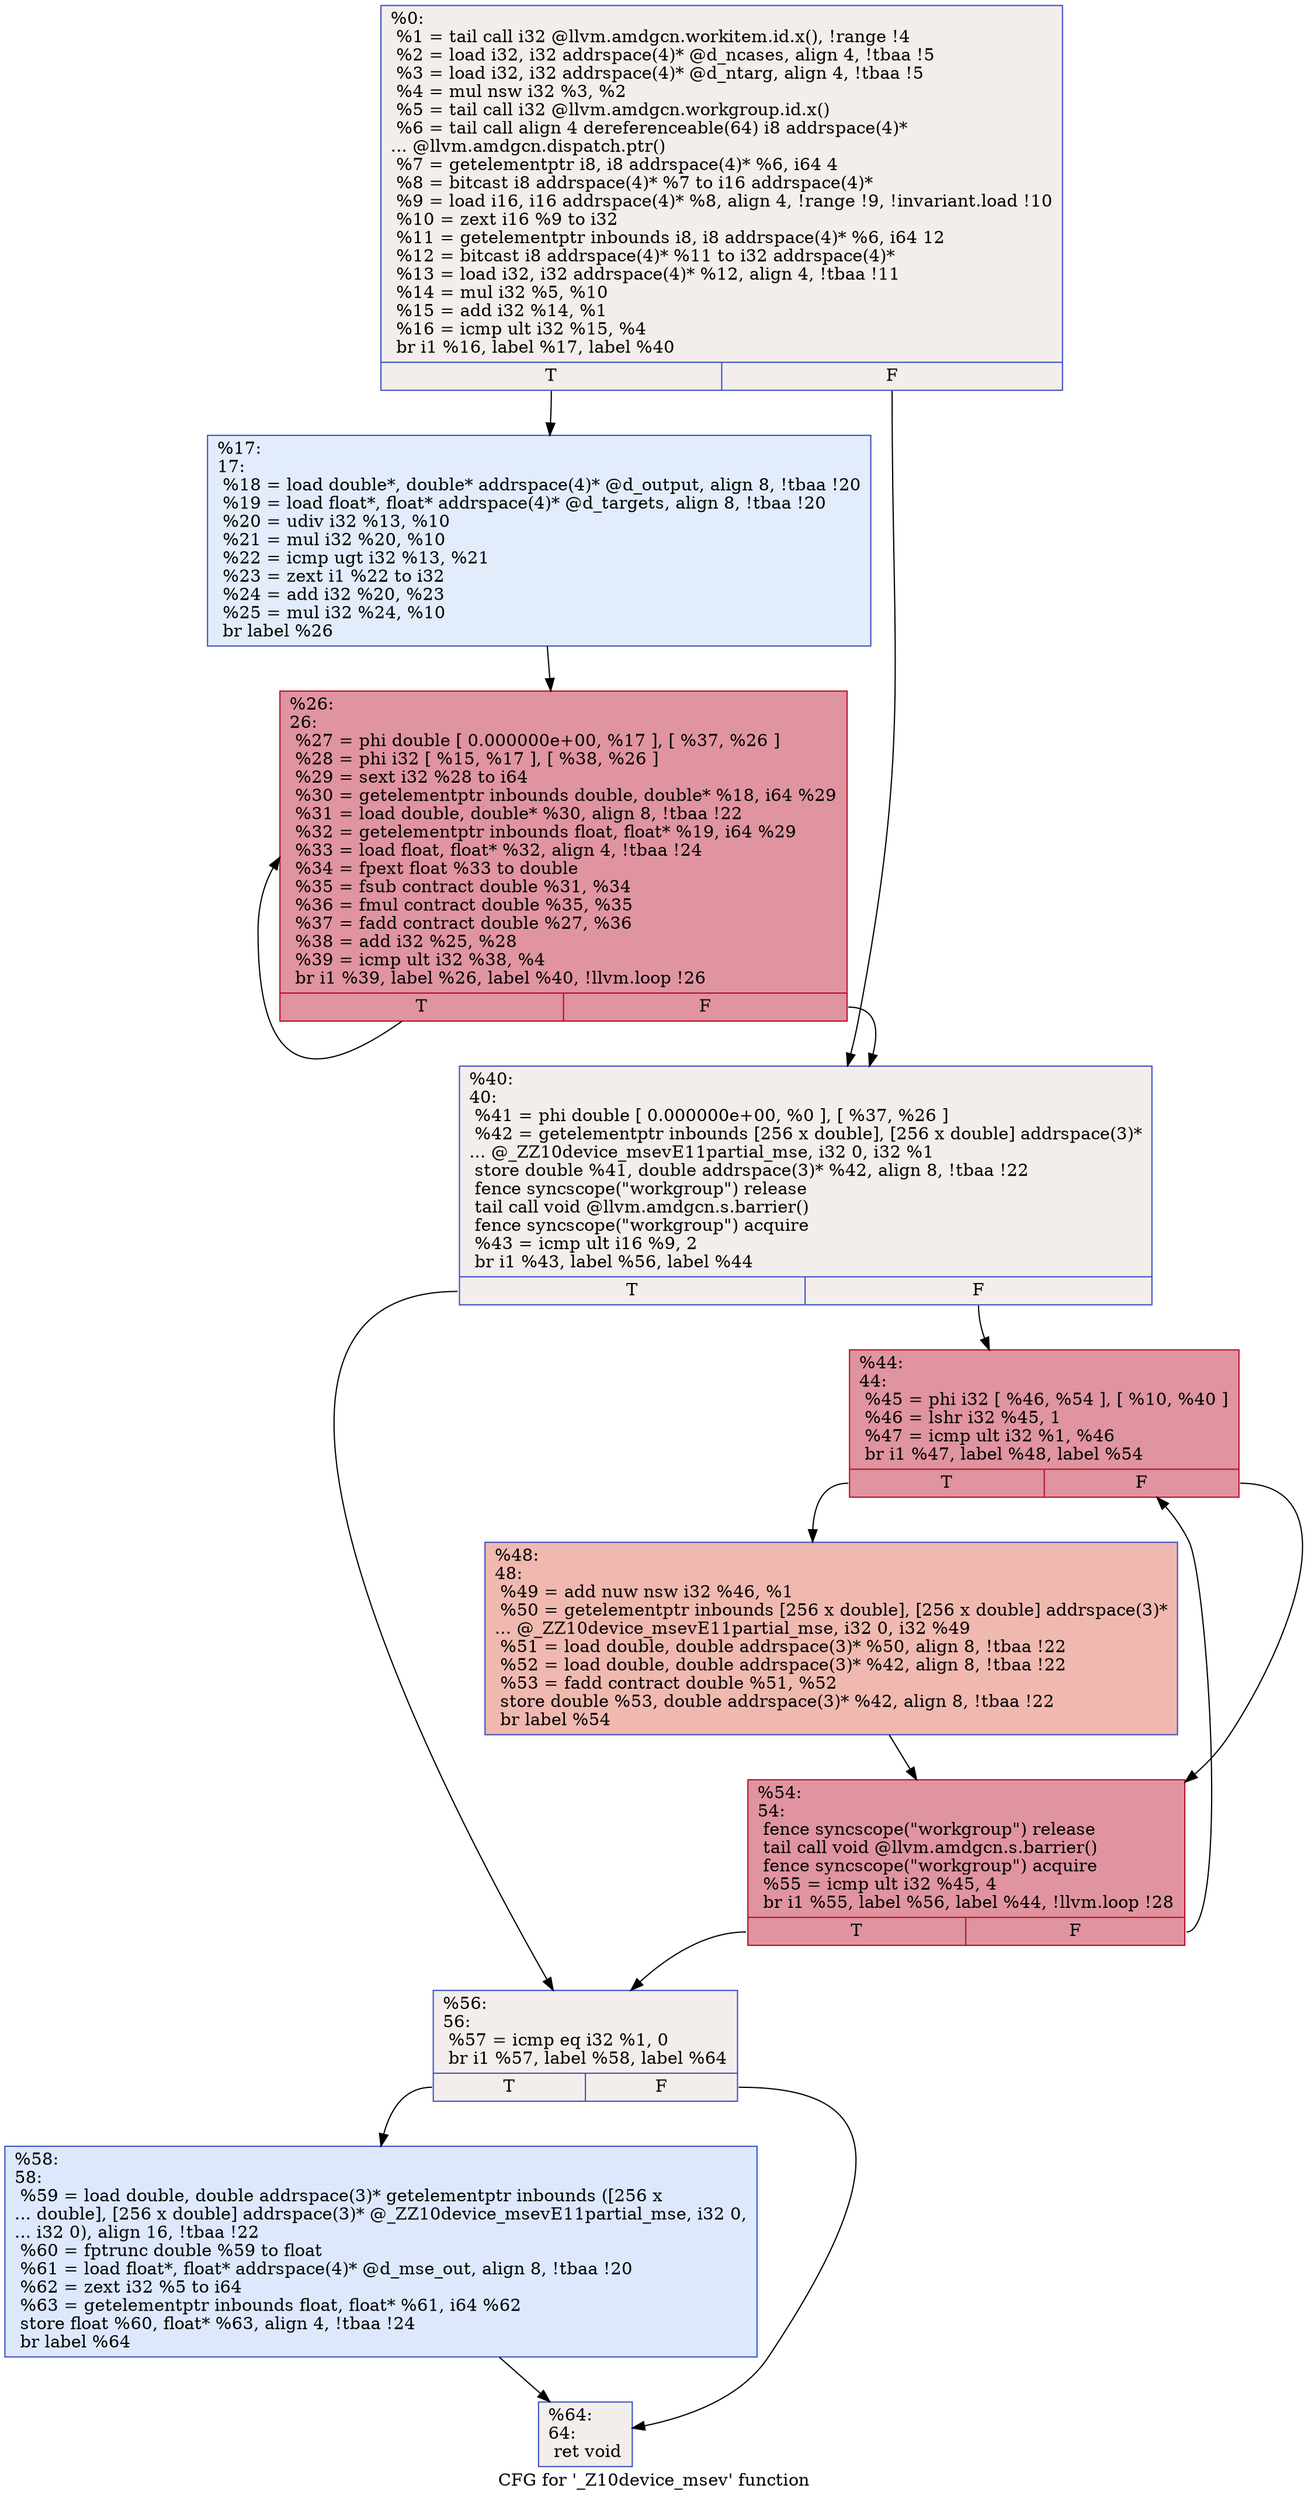 digraph "CFG for '_Z10device_msev' function" {
	label="CFG for '_Z10device_msev' function";

	Node0x5986c90 [shape=record,color="#3d50c3ff", style=filled, fillcolor="#e3d9d370",label="{%0:\l  %1 = tail call i32 @llvm.amdgcn.workitem.id.x(), !range !4\l  %2 = load i32, i32 addrspace(4)* @d_ncases, align 4, !tbaa !5\l  %3 = load i32, i32 addrspace(4)* @d_ntarg, align 4, !tbaa !5\l  %4 = mul nsw i32 %3, %2\l  %5 = tail call i32 @llvm.amdgcn.workgroup.id.x()\l  %6 = tail call align 4 dereferenceable(64) i8 addrspace(4)*\l... @llvm.amdgcn.dispatch.ptr()\l  %7 = getelementptr i8, i8 addrspace(4)* %6, i64 4\l  %8 = bitcast i8 addrspace(4)* %7 to i16 addrspace(4)*\l  %9 = load i16, i16 addrspace(4)* %8, align 4, !range !9, !invariant.load !10\l  %10 = zext i16 %9 to i32\l  %11 = getelementptr inbounds i8, i8 addrspace(4)* %6, i64 12\l  %12 = bitcast i8 addrspace(4)* %11 to i32 addrspace(4)*\l  %13 = load i32, i32 addrspace(4)* %12, align 4, !tbaa !11\l  %14 = mul i32 %5, %10\l  %15 = add i32 %14, %1\l  %16 = icmp ult i32 %15, %4\l  br i1 %16, label %17, label %40\l|{<s0>T|<s1>F}}"];
	Node0x5986c90:s0 -> Node0x59882f0;
	Node0x5986c90:s1 -> Node0x59888a0;
	Node0x59882f0 [shape=record,color="#3d50c3ff", style=filled, fillcolor="#bfd3f670",label="{%17:\l17:                                               \l  %18 = load double*, double* addrspace(4)* @d_output, align 8, !tbaa !20\l  %19 = load float*, float* addrspace(4)* @d_targets, align 8, !tbaa !20\l  %20 = udiv i32 %13, %10\l  %21 = mul i32 %20, %10\l  %22 = icmp ugt i32 %13, %21\l  %23 = zext i1 %22 to i32\l  %24 = add i32 %20, %23\l  %25 = mul i32 %24, %10\l  br label %26\l}"];
	Node0x59882f0 -> Node0x5989ec0;
	Node0x5989ec0 [shape=record,color="#b70d28ff", style=filled, fillcolor="#b70d2870",label="{%26:\l26:                                               \l  %27 = phi double [ 0.000000e+00, %17 ], [ %37, %26 ]\l  %28 = phi i32 [ %15, %17 ], [ %38, %26 ]\l  %29 = sext i32 %28 to i64\l  %30 = getelementptr inbounds double, double* %18, i64 %29\l  %31 = load double, double* %30, align 8, !tbaa !22\l  %32 = getelementptr inbounds float, float* %19, i64 %29\l  %33 = load float, float* %32, align 4, !tbaa !24\l  %34 = fpext float %33 to double\l  %35 = fsub contract double %31, %34\l  %36 = fmul contract double %35, %35\l  %37 = fadd contract double %27, %36\l  %38 = add i32 %25, %28\l  %39 = icmp ult i32 %38, %4\l  br i1 %39, label %26, label %40, !llvm.loop !26\l|{<s0>T|<s1>F}}"];
	Node0x5989ec0:s0 -> Node0x5989ec0;
	Node0x5989ec0:s1 -> Node0x59888a0;
	Node0x59888a0 [shape=record,color="#3d50c3ff", style=filled, fillcolor="#e3d9d370",label="{%40:\l40:                                               \l  %41 = phi double [ 0.000000e+00, %0 ], [ %37, %26 ]\l  %42 = getelementptr inbounds [256 x double], [256 x double] addrspace(3)*\l... @_ZZ10device_msevE11partial_mse, i32 0, i32 %1\l  store double %41, double addrspace(3)* %42, align 8, !tbaa !22\l  fence syncscope(\"workgroup\") release\l  tail call void @llvm.amdgcn.s.barrier()\l  fence syncscope(\"workgroup\") acquire\l  %43 = icmp ult i16 %9, 2\l  br i1 %43, label %56, label %44\l|{<s0>T|<s1>F}}"];
	Node0x59888a0:s0 -> Node0x598c1d0;
	Node0x59888a0:s1 -> Node0x598c260;
	Node0x598c260 [shape=record,color="#b70d28ff", style=filled, fillcolor="#b70d2870",label="{%44:\l44:                                               \l  %45 = phi i32 [ %46, %54 ], [ %10, %40 ]\l  %46 = lshr i32 %45, 1\l  %47 = icmp ult i32 %1, %46\l  br i1 %47, label %48, label %54\l|{<s0>T|<s1>F}}"];
	Node0x598c260:s0 -> Node0x598c660;
	Node0x598c260:s1 -> Node0x598c3d0;
	Node0x598c660 [shape=record,color="#3d50c3ff", style=filled, fillcolor="#de614d70",label="{%48:\l48:                                               \l  %49 = add nuw nsw i32 %46, %1\l  %50 = getelementptr inbounds [256 x double], [256 x double] addrspace(3)*\l... @_ZZ10device_msevE11partial_mse, i32 0, i32 %49\l  %51 = load double, double addrspace(3)* %50, align 8, !tbaa !22\l  %52 = load double, double addrspace(3)* %42, align 8, !tbaa !22\l  %53 = fadd contract double %51, %52\l  store double %53, double addrspace(3)* %42, align 8, !tbaa !22\l  br label %54\l}"];
	Node0x598c660 -> Node0x598c3d0;
	Node0x598c3d0 [shape=record,color="#b70d28ff", style=filled, fillcolor="#b70d2870",label="{%54:\l54:                                               \l  fence syncscope(\"workgroup\") release\l  tail call void @llvm.amdgcn.s.barrier()\l  fence syncscope(\"workgroup\") acquire\l  %55 = icmp ult i32 %45, 4\l  br i1 %55, label %56, label %44, !llvm.loop !28\l|{<s0>T|<s1>F}}"];
	Node0x598c3d0:s0 -> Node0x598c1d0;
	Node0x598c3d0:s1 -> Node0x598c260;
	Node0x598c1d0 [shape=record,color="#3d50c3ff", style=filled, fillcolor="#e3d9d370",label="{%56:\l56:                                               \l  %57 = icmp eq i32 %1, 0\l  br i1 %57, label %58, label %64\l|{<s0>T|<s1>F}}"];
	Node0x598c1d0:s0 -> Node0x598cf60;
	Node0x598c1d0:s1 -> Node0x598cfb0;
	Node0x598cf60 [shape=record,color="#3d50c3ff", style=filled, fillcolor="#b2ccfb70",label="{%58:\l58:                                               \l  %59 = load double, double addrspace(3)* getelementptr inbounds ([256 x\l... double], [256 x double] addrspace(3)* @_ZZ10device_msevE11partial_mse, i32 0,\l... i32 0), align 16, !tbaa !22\l  %60 = fptrunc double %59 to float\l  %61 = load float*, float* addrspace(4)* @d_mse_out, align 8, !tbaa !20\l  %62 = zext i32 %5 to i64\l  %63 = getelementptr inbounds float, float* %61, i64 %62\l  store float %60, float* %63, align 4, !tbaa !24\l  br label %64\l}"];
	Node0x598cf60 -> Node0x598cfb0;
	Node0x598cfb0 [shape=record,color="#3d50c3ff", style=filled, fillcolor="#e3d9d370",label="{%64:\l64:                                               \l  ret void\l}"];
}
